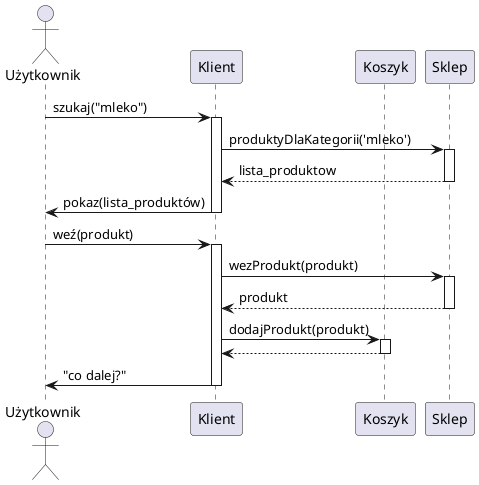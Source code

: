 @startuml
actor Użytkownik 
participant Klient
participant Koszyk
Użytkownik -> Klient : szukaj("mleko")
activate Klient
    Klient -> Sklep : produktyDlaKategorii('mleko')
    activate Sklep
return lista_produktow
Klient -> Użytkownik : pokaz(lista_produktów)
deactivate
Użytkownik -> Klient : weź(produkt)
activate Klient
    Klient -> Sklep : wezProdukt(produkt)
    activate Sklep
    return produkt
Klient -> Koszyk : dodajProdukt(produkt)
activate Koszyk
return
Klient -> Użytkownik: "co dalej?"
deactivate 
@enduml